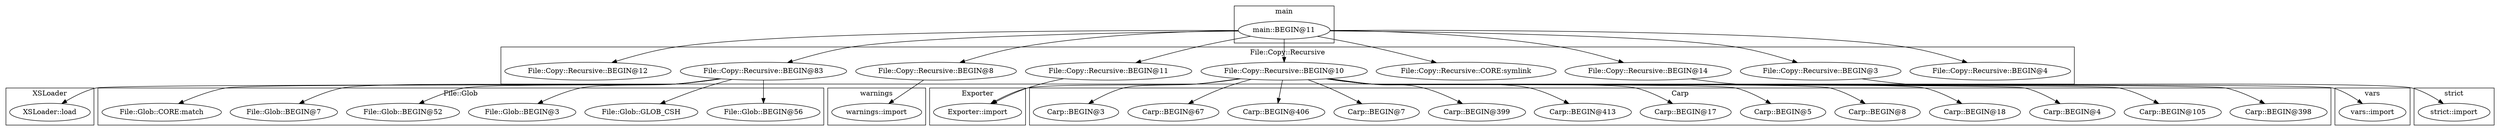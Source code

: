 digraph {
graph [overlap=false]
subgraph cluster_XSLoader {
	label="XSLoader";
	"XSLoader::load";
}
subgraph cluster_warnings {
	label="warnings";
	"warnings::import";
}
subgraph cluster_File_Glob {
	label="File::Glob";
	"File::Glob::BEGIN@56";
	"File::Glob::GLOB_CSH";
	"File::Glob::BEGIN@3";
	"File::Glob::BEGIN@52";
	"File::Glob::BEGIN@7";
	"File::Glob::CORE:match";
}
subgraph cluster_vars {
	label="vars";
	"vars::import";
}
subgraph cluster_Exporter {
	label="Exporter";
	"Exporter::import";
}
subgraph cluster_main {
	label="main";
	"main::BEGIN@11";
}
subgraph cluster_Carp {
	label="Carp";
	"Carp::BEGIN@398";
	"Carp::BEGIN@105";
	"Carp::BEGIN@4";
	"Carp::BEGIN@18";
	"Carp::BEGIN@8";
	"Carp::BEGIN@5";
	"Carp::BEGIN@17";
	"Carp::BEGIN@413";
	"Carp::BEGIN@399";
	"Carp::BEGIN@7";
	"Carp::BEGIN@406";
	"Carp::BEGIN@67";
	"Carp::BEGIN@3";
}
subgraph cluster_strict {
	label="strict";
	"strict::import";
}
subgraph cluster_File_Copy_Recursive {
	label="File::Copy::Recursive";
	"File::Copy::Recursive::BEGIN@4";
	"File::Copy::Recursive::BEGIN@83";
	"File::Copy::Recursive::BEGIN@8";
	"File::Copy::Recursive::CORE:symlink";
	"File::Copy::Recursive::BEGIN@10";
	"File::Copy::Recursive::BEGIN@11";
	"File::Copy::Recursive::BEGIN@14";
	"File::Copy::Recursive::BEGIN@3";
	"File::Copy::Recursive::BEGIN@12";
}
"File::Copy::Recursive::BEGIN@10" -> "Carp::BEGIN@18";
"File::Copy::Recursive::BEGIN@83" -> "File::Glob::CORE:match";
"main::BEGIN@11" -> "File::Copy::Recursive::BEGIN@83";
"main::BEGIN@11" -> "File::Copy::Recursive::BEGIN@8";
"File::Copy::Recursive::BEGIN@83" -> "File::Glob::GLOB_CSH";
"File::Copy::Recursive::BEGIN@10" -> "Exporter::import";
"File::Copy::Recursive::BEGIN@11" -> "Exporter::import";
"File::Copy::Recursive::BEGIN@10" -> "Carp::BEGIN@4";
"File::Copy::Recursive::BEGIN@10" -> "Carp::BEGIN@67";
"File::Copy::Recursive::BEGIN@10" -> "Carp::BEGIN@105";
"main::BEGIN@11" -> "File::Copy::Recursive::CORE:symlink";
"File::Copy::Recursive::BEGIN@10" -> "Carp::BEGIN@5";
"File::Copy::Recursive::BEGIN@8" -> "warnings::import";
"main::BEGIN@11" -> "File::Copy::Recursive::BEGIN@10";
"main::BEGIN@11" -> "File::Copy::Recursive::BEGIN@11";
"File::Copy::Recursive::BEGIN@83" -> "File::Glob::BEGIN@7";
"File::Copy::Recursive::BEGIN@10" -> "Carp::BEGIN@399";
"File::Copy::Recursive::BEGIN@10" -> "Carp::BEGIN@3";
"File::Copy::Recursive::BEGIN@14" -> "vars::import";
"File::Copy::Recursive::BEGIN@83" -> "File::Glob::BEGIN@56";
"File::Copy::Recursive::BEGIN@83" -> "File::Glob::BEGIN@52";
"File::Copy::Recursive::BEGIN@10" -> "Carp::BEGIN@7";
"File::Copy::Recursive::BEGIN@10" -> "Carp::BEGIN@406";
"main::BEGIN@11" -> "File::Copy::Recursive::BEGIN@12";
"main::BEGIN@11" -> "File::Copy::Recursive::BEGIN@14";
"File::Copy::Recursive::BEGIN@83" -> "XSLoader::load";
"File::Copy::Recursive::BEGIN@83" -> "File::Glob::BEGIN@3";
"File::Copy::Recursive::BEGIN@10" -> "Carp::BEGIN@398";
"main::BEGIN@11" -> "File::Copy::Recursive::BEGIN@4";
"File::Copy::Recursive::BEGIN@10" -> "Carp::BEGIN@8";
"File::Copy::Recursive::BEGIN@10" -> "Carp::BEGIN@17";
"File::Copy::Recursive::BEGIN@10" -> "Carp::BEGIN@413";
"main::BEGIN@11" -> "File::Copy::Recursive::BEGIN@3";
"File::Copy::Recursive::BEGIN@3" -> "strict::import";
}

